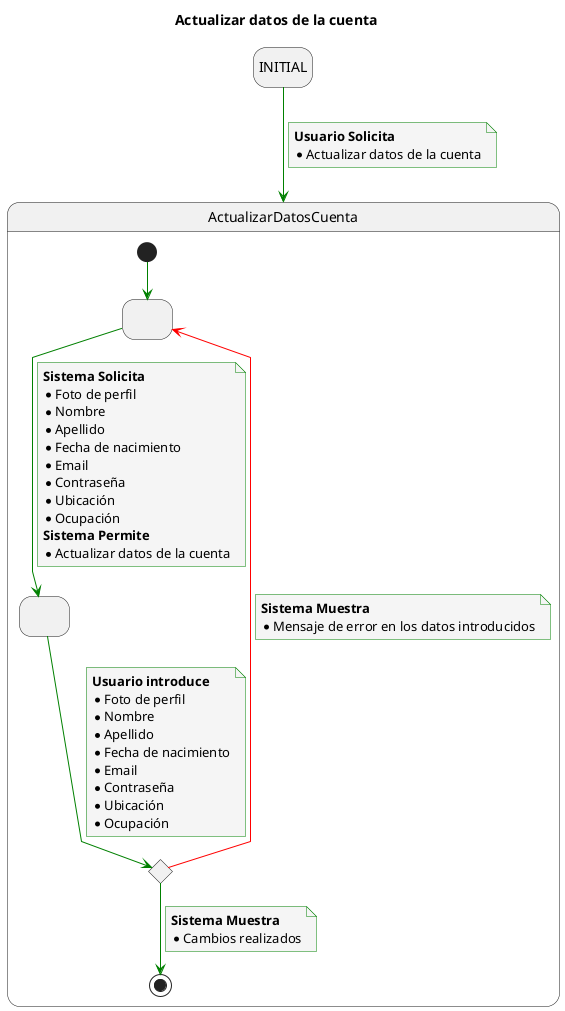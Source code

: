 @startuml

title Actualizar datos de la cuenta

skinparam {
    NoteBackgroundColor #whiteSmoke
    ArrowColor #green
    NoteBorderColor #green
    linetype polyline
}

hide empty description

state startState as "INITIAL"

startState --> ActualizarDatosCuenta
note on link
    <b>Usuario Solicita</b>
    * Actualizar datos de la cuenta
end note

state ActualizarDatosCuenta {
state 2 as " "
state 3 as " "
state 4 <<choice>>

[*] -down-> 2

2 -down-> 3
note on link
<b>Sistema Solicita</b>
* Foto de perfil
* Nombre
* Apellido
* Fecha de nacimiento
* Email
* Contraseña
* Ubicación
* Ocupación
<b>Sistema Permite</b>
* Actualizar datos de la cuenta
end note

3 -down-> 4
note on link
<b>Usuario introduce</b>
* Foto de perfil
* Nombre
* Apellido
* Fecha de nacimiento
* Email
* Contraseña
* Ubicación
* Ocupación
end note

4 -down-> [*]
note on link
<b>Sistema Muestra</b>
* Cambios realizados
end note

4 -[#red]-> 2
note on link
<b>Sistema Muestra</b>
* Mensaje de error en los datos introducidos
end note

}

@enduml